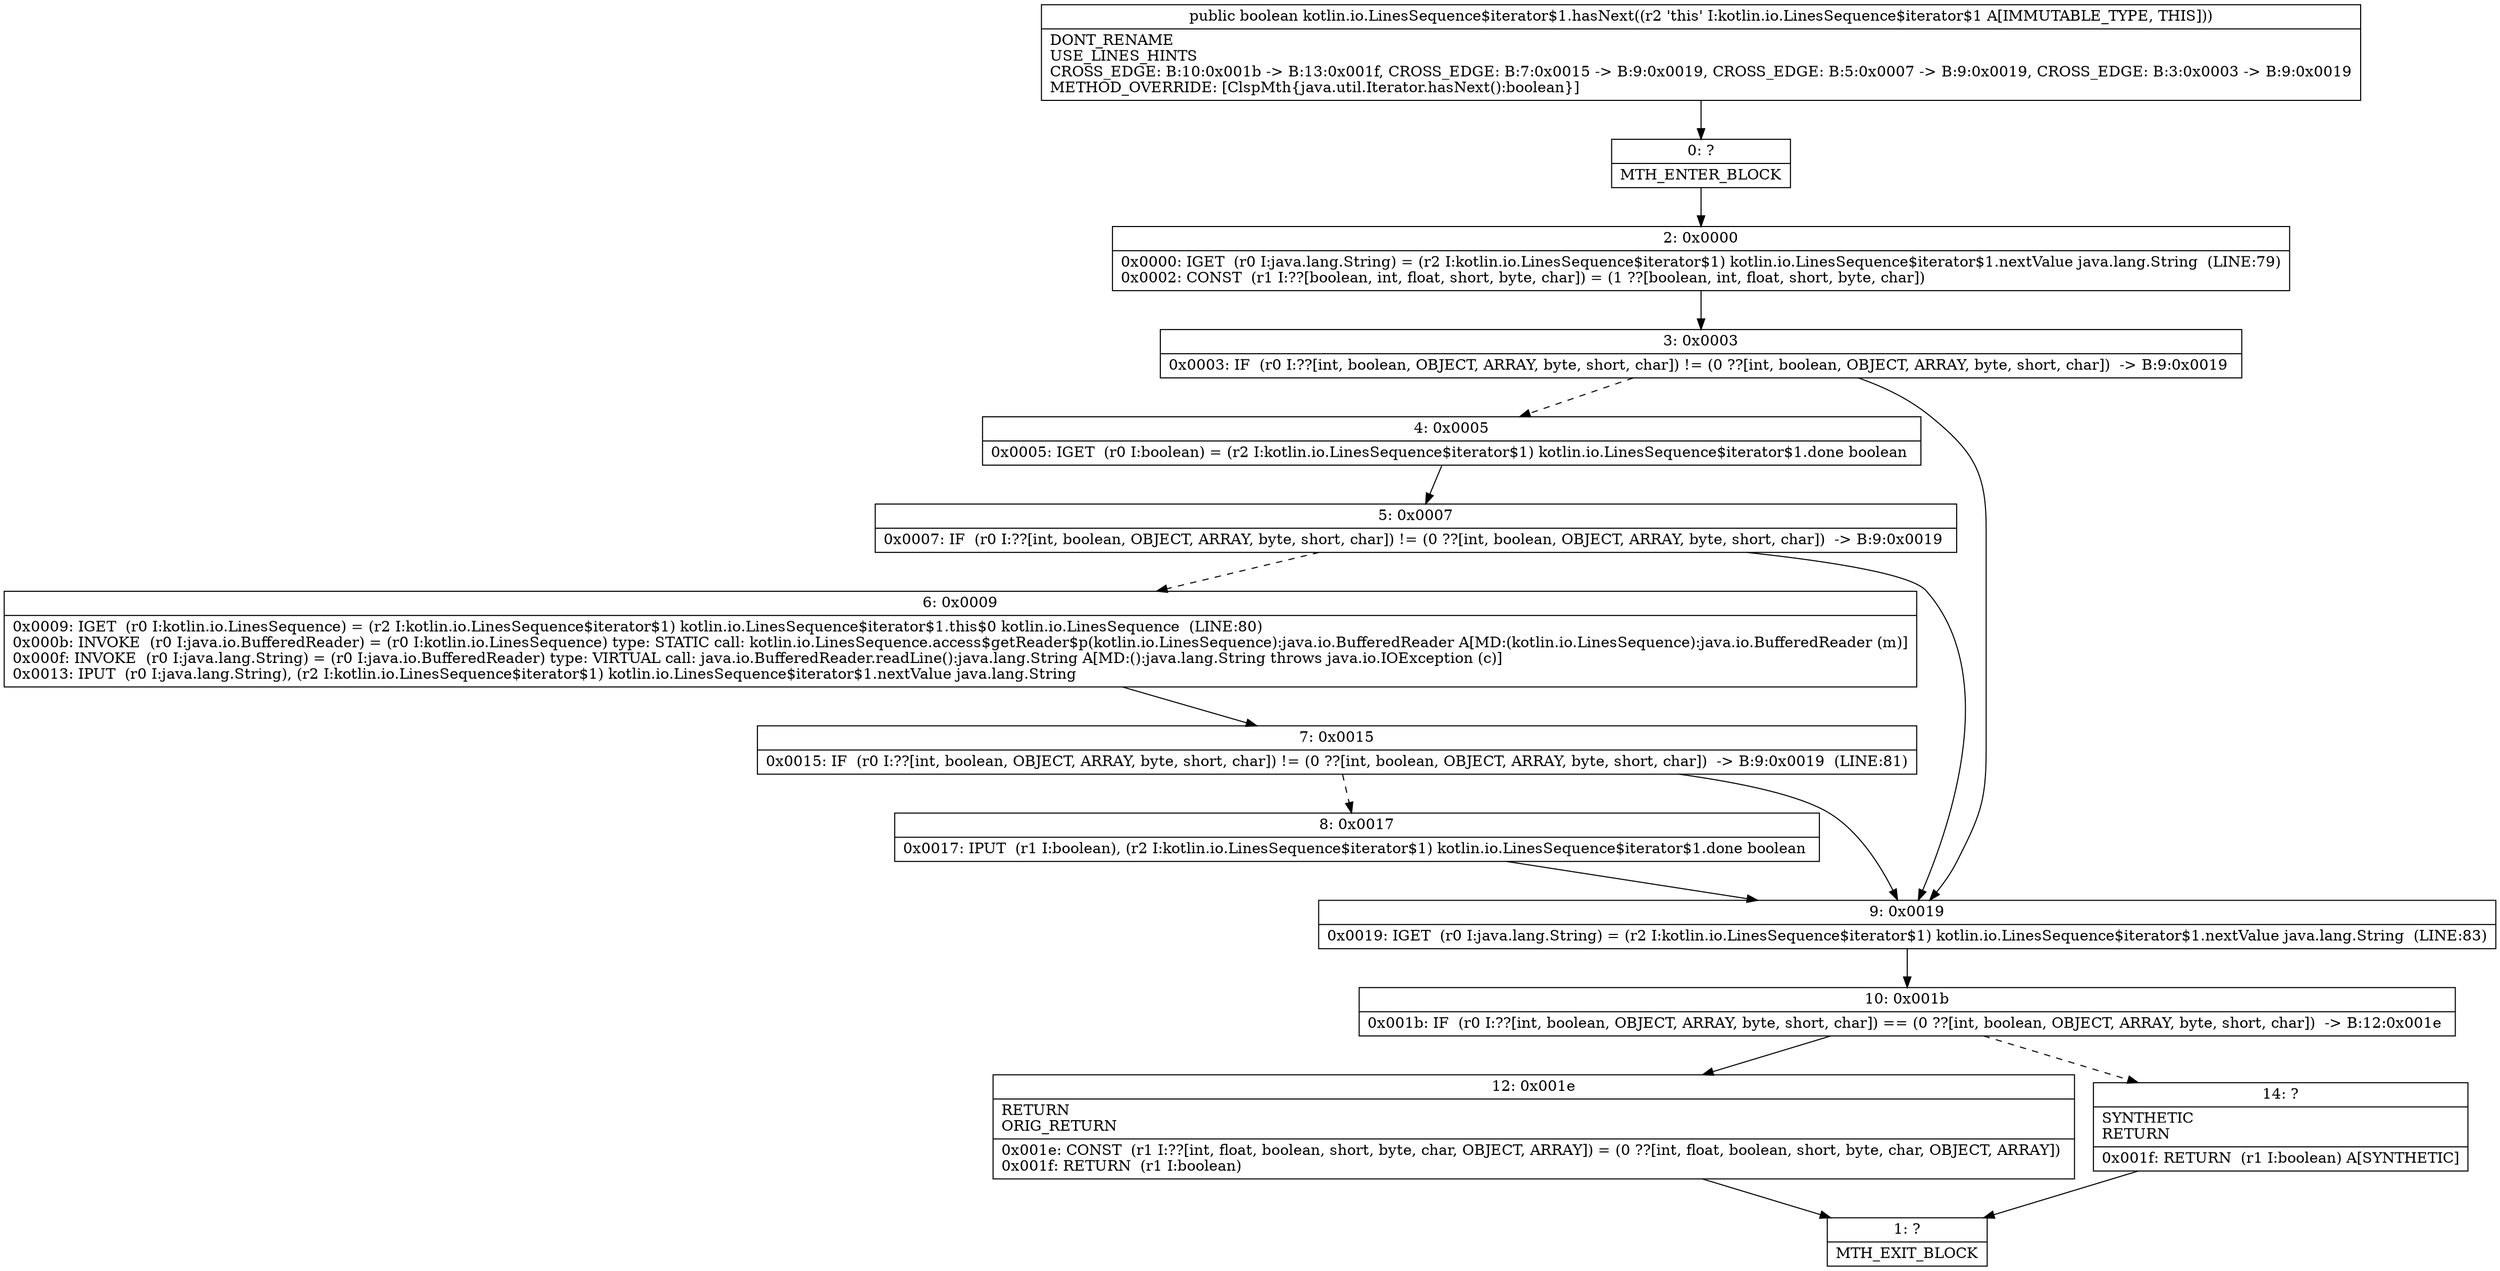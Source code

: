 digraph "CFG forkotlin.io.LinesSequence$iterator$1.hasNext()Z" {
Node_0 [shape=record,label="{0\:\ ?|MTH_ENTER_BLOCK\l}"];
Node_2 [shape=record,label="{2\:\ 0x0000|0x0000: IGET  (r0 I:java.lang.String) = (r2 I:kotlin.io.LinesSequence$iterator$1) kotlin.io.LinesSequence$iterator$1.nextValue java.lang.String  (LINE:79)\l0x0002: CONST  (r1 I:??[boolean, int, float, short, byte, char]) = (1 ??[boolean, int, float, short, byte, char]) \l}"];
Node_3 [shape=record,label="{3\:\ 0x0003|0x0003: IF  (r0 I:??[int, boolean, OBJECT, ARRAY, byte, short, char]) != (0 ??[int, boolean, OBJECT, ARRAY, byte, short, char])  \-\> B:9:0x0019 \l}"];
Node_4 [shape=record,label="{4\:\ 0x0005|0x0005: IGET  (r0 I:boolean) = (r2 I:kotlin.io.LinesSequence$iterator$1) kotlin.io.LinesSequence$iterator$1.done boolean \l}"];
Node_5 [shape=record,label="{5\:\ 0x0007|0x0007: IF  (r0 I:??[int, boolean, OBJECT, ARRAY, byte, short, char]) != (0 ??[int, boolean, OBJECT, ARRAY, byte, short, char])  \-\> B:9:0x0019 \l}"];
Node_6 [shape=record,label="{6\:\ 0x0009|0x0009: IGET  (r0 I:kotlin.io.LinesSequence) = (r2 I:kotlin.io.LinesSequence$iterator$1) kotlin.io.LinesSequence$iterator$1.this$0 kotlin.io.LinesSequence  (LINE:80)\l0x000b: INVOKE  (r0 I:java.io.BufferedReader) = (r0 I:kotlin.io.LinesSequence) type: STATIC call: kotlin.io.LinesSequence.access$getReader$p(kotlin.io.LinesSequence):java.io.BufferedReader A[MD:(kotlin.io.LinesSequence):java.io.BufferedReader (m)]\l0x000f: INVOKE  (r0 I:java.lang.String) = (r0 I:java.io.BufferedReader) type: VIRTUAL call: java.io.BufferedReader.readLine():java.lang.String A[MD:():java.lang.String throws java.io.IOException (c)]\l0x0013: IPUT  (r0 I:java.lang.String), (r2 I:kotlin.io.LinesSequence$iterator$1) kotlin.io.LinesSequence$iterator$1.nextValue java.lang.String \l}"];
Node_7 [shape=record,label="{7\:\ 0x0015|0x0015: IF  (r0 I:??[int, boolean, OBJECT, ARRAY, byte, short, char]) != (0 ??[int, boolean, OBJECT, ARRAY, byte, short, char])  \-\> B:9:0x0019  (LINE:81)\l}"];
Node_8 [shape=record,label="{8\:\ 0x0017|0x0017: IPUT  (r1 I:boolean), (r2 I:kotlin.io.LinesSequence$iterator$1) kotlin.io.LinesSequence$iterator$1.done boolean \l}"];
Node_9 [shape=record,label="{9\:\ 0x0019|0x0019: IGET  (r0 I:java.lang.String) = (r2 I:kotlin.io.LinesSequence$iterator$1) kotlin.io.LinesSequence$iterator$1.nextValue java.lang.String  (LINE:83)\l}"];
Node_10 [shape=record,label="{10\:\ 0x001b|0x001b: IF  (r0 I:??[int, boolean, OBJECT, ARRAY, byte, short, char]) == (0 ??[int, boolean, OBJECT, ARRAY, byte, short, char])  \-\> B:12:0x001e \l}"];
Node_12 [shape=record,label="{12\:\ 0x001e|RETURN\lORIG_RETURN\l|0x001e: CONST  (r1 I:??[int, float, boolean, short, byte, char, OBJECT, ARRAY]) = (0 ??[int, float, boolean, short, byte, char, OBJECT, ARRAY]) \l0x001f: RETURN  (r1 I:boolean) \l}"];
Node_1 [shape=record,label="{1\:\ ?|MTH_EXIT_BLOCK\l}"];
Node_14 [shape=record,label="{14\:\ ?|SYNTHETIC\lRETURN\l|0x001f: RETURN  (r1 I:boolean) A[SYNTHETIC]\l}"];
MethodNode[shape=record,label="{public boolean kotlin.io.LinesSequence$iterator$1.hasNext((r2 'this' I:kotlin.io.LinesSequence$iterator$1 A[IMMUTABLE_TYPE, THIS]))  | DONT_RENAME\lUSE_LINES_HINTS\lCROSS_EDGE: B:10:0x001b \-\> B:13:0x001f, CROSS_EDGE: B:7:0x0015 \-\> B:9:0x0019, CROSS_EDGE: B:5:0x0007 \-\> B:9:0x0019, CROSS_EDGE: B:3:0x0003 \-\> B:9:0x0019\lMETHOD_OVERRIDE: [ClspMth\{java.util.Iterator.hasNext():boolean\}]\l}"];
MethodNode -> Node_0;Node_0 -> Node_2;
Node_2 -> Node_3;
Node_3 -> Node_4[style=dashed];
Node_3 -> Node_9;
Node_4 -> Node_5;
Node_5 -> Node_6[style=dashed];
Node_5 -> Node_9;
Node_6 -> Node_7;
Node_7 -> Node_8[style=dashed];
Node_7 -> Node_9;
Node_8 -> Node_9;
Node_9 -> Node_10;
Node_10 -> Node_12;
Node_10 -> Node_14[style=dashed];
Node_12 -> Node_1;
Node_14 -> Node_1;
}

